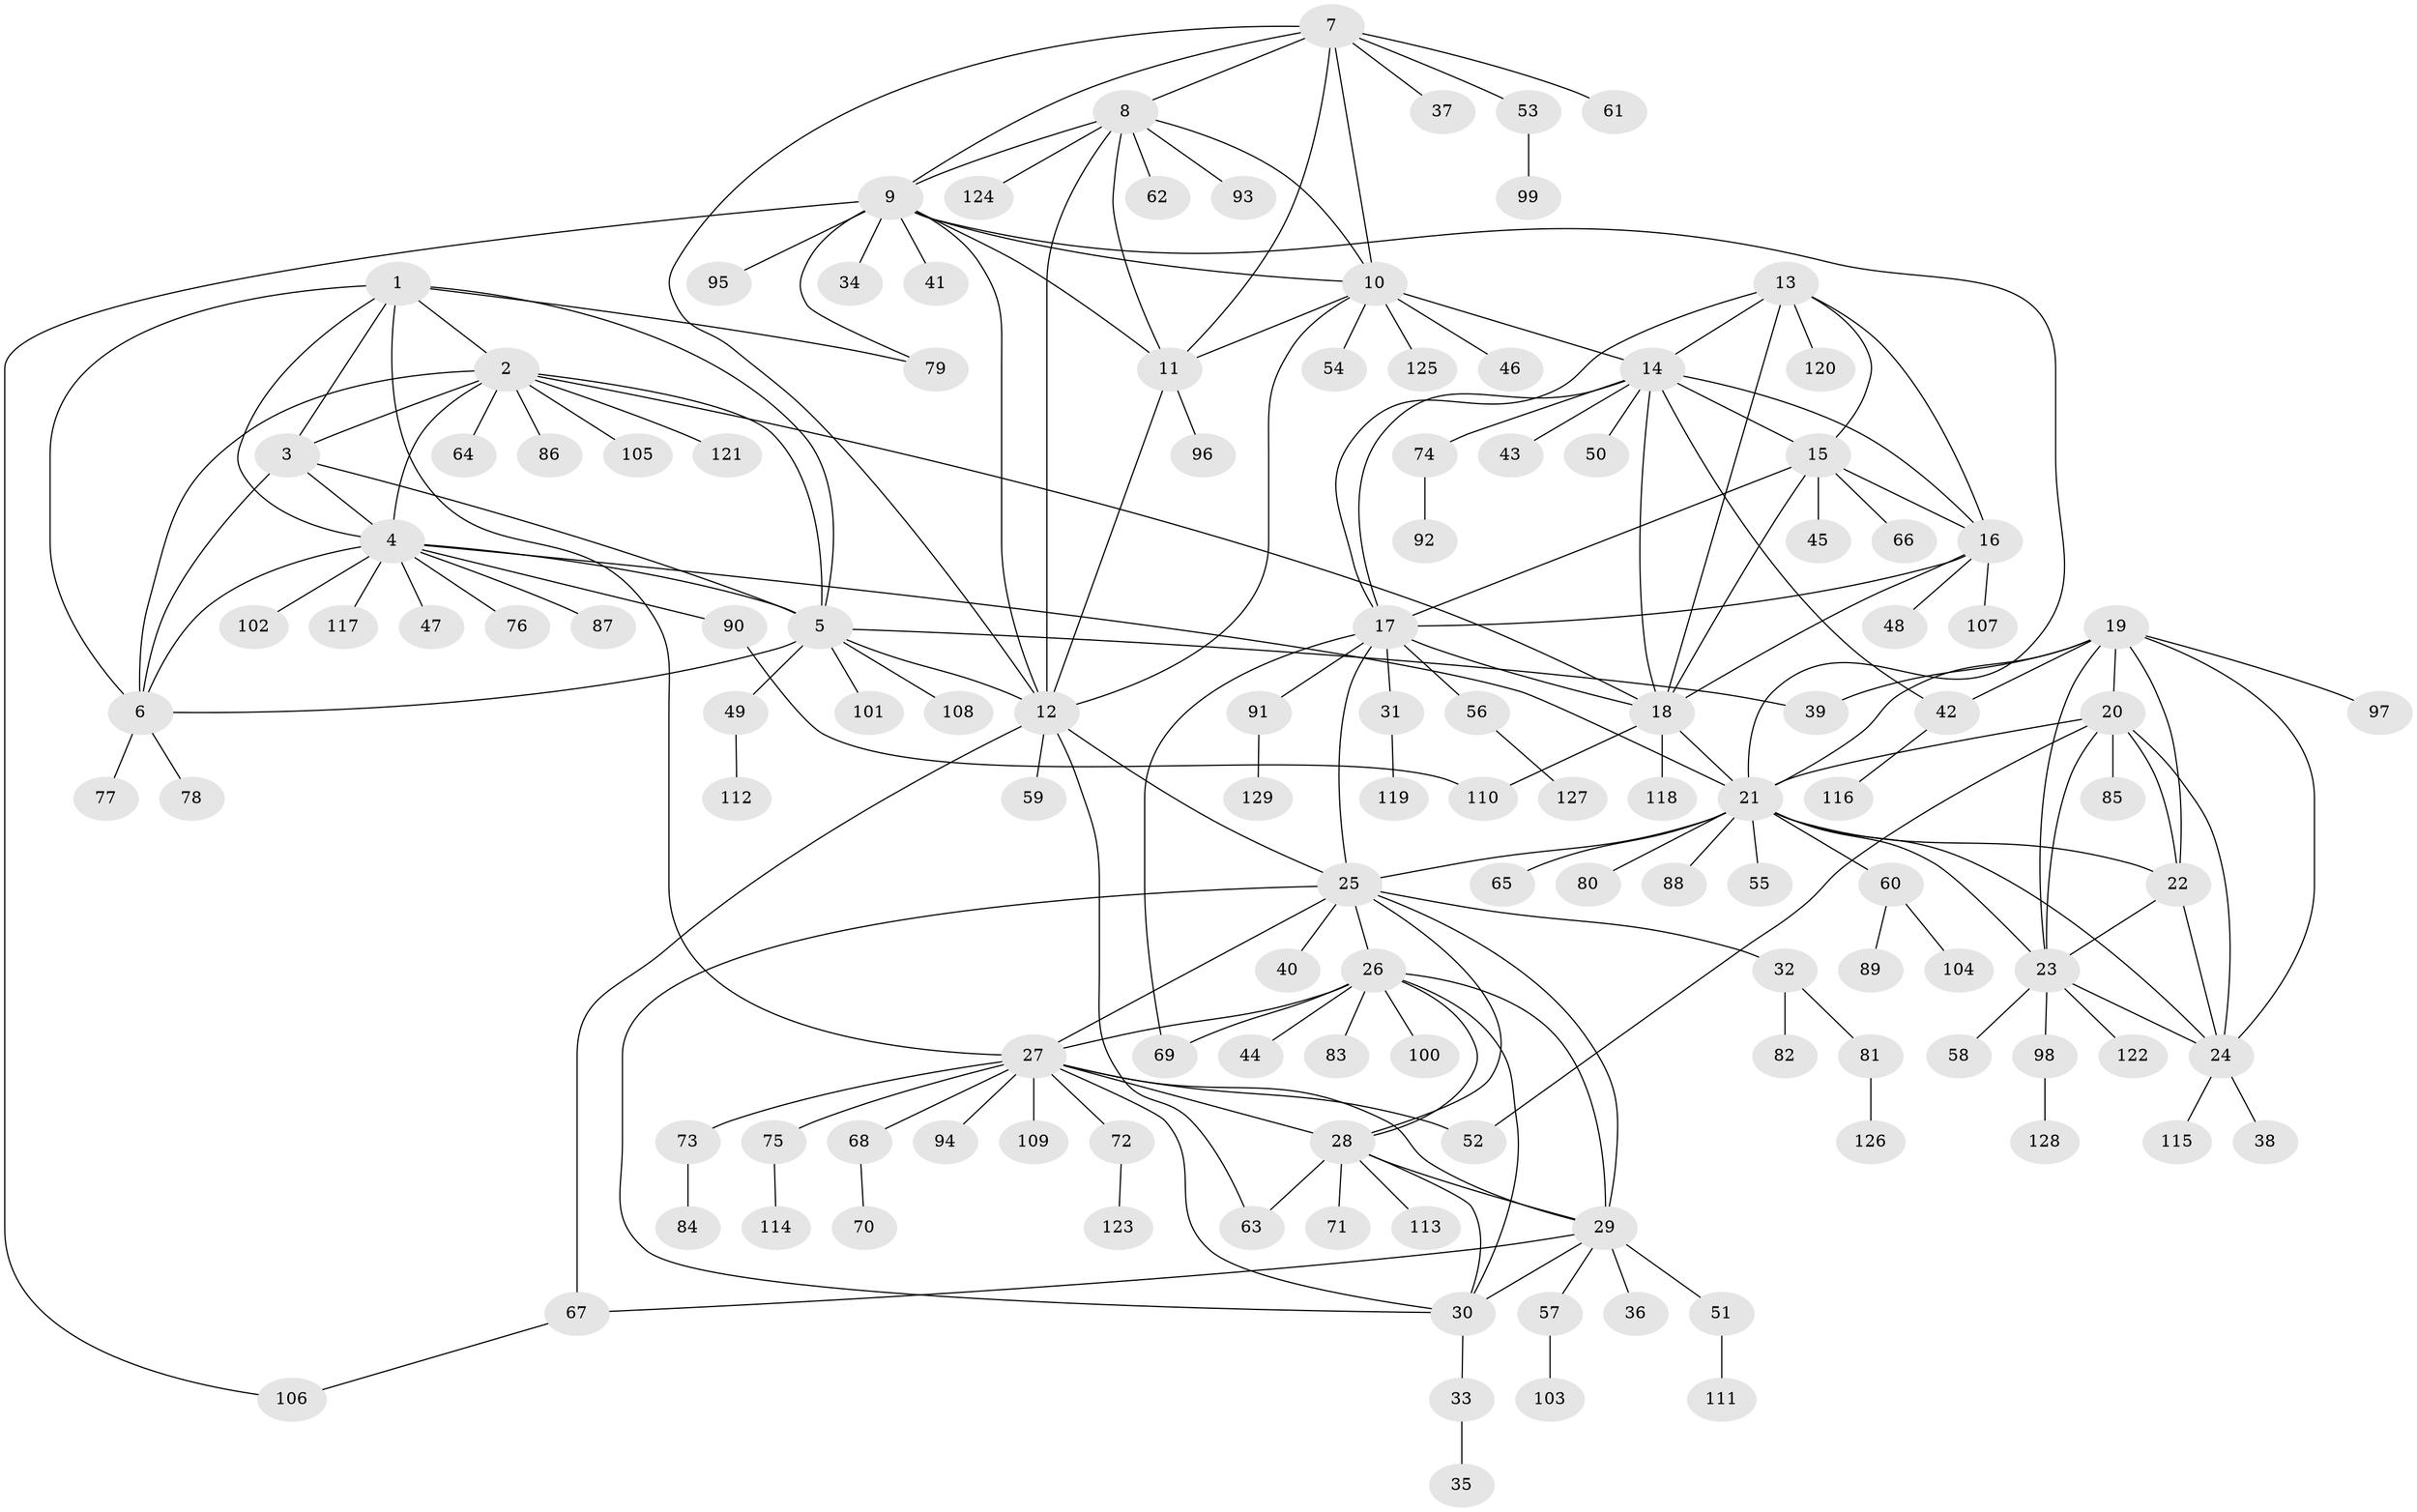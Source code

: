 // coarse degree distribution, {4: 0.10526315789473684, 5: 0.02631578947368421, 1: 0.7631578947368421, 14: 0.02631578947368421, 6: 0.02631578947368421, 7: 0.05263157894736842}
// Generated by graph-tools (version 1.1) at 2025/59/03/04/25 21:59:12]
// undirected, 129 vertices, 193 edges
graph export_dot {
graph [start="1"]
  node [color=gray90,style=filled];
  1;
  2;
  3;
  4;
  5;
  6;
  7;
  8;
  9;
  10;
  11;
  12;
  13;
  14;
  15;
  16;
  17;
  18;
  19;
  20;
  21;
  22;
  23;
  24;
  25;
  26;
  27;
  28;
  29;
  30;
  31;
  32;
  33;
  34;
  35;
  36;
  37;
  38;
  39;
  40;
  41;
  42;
  43;
  44;
  45;
  46;
  47;
  48;
  49;
  50;
  51;
  52;
  53;
  54;
  55;
  56;
  57;
  58;
  59;
  60;
  61;
  62;
  63;
  64;
  65;
  66;
  67;
  68;
  69;
  70;
  71;
  72;
  73;
  74;
  75;
  76;
  77;
  78;
  79;
  80;
  81;
  82;
  83;
  84;
  85;
  86;
  87;
  88;
  89;
  90;
  91;
  92;
  93;
  94;
  95;
  96;
  97;
  98;
  99;
  100;
  101;
  102;
  103;
  104;
  105;
  106;
  107;
  108;
  109;
  110;
  111;
  112;
  113;
  114;
  115;
  116;
  117;
  118;
  119;
  120;
  121;
  122;
  123;
  124;
  125;
  126;
  127;
  128;
  129;
  1 -- 2;
  1 -- 3;
  1 -- 4;
  1 -- 5;
  1 -- 6;
  1 -- 27;
  1 -- 79;
  2 -- 3;
  2 -- 4;
  2 -- 5;
  2 -- 6;
  2 -- 18;
  2 -- 64;
  2 -- 86;
  2 -- 105;
  2 -- 121;
  3 -- 4;
  3 -- 5;
  3 -- 6;
  4 -- 5;
  4 -- 6;
  4 -- 21;
  4 -- 47;
  4 -- 76;
  4 -- 87;
  4 -- 90;
  4 -- 102;
  4 -- 117;
  5 -- 6;
  5 -- 12;
  5 -- 39;
  5 -- 49;
  5 -- 101;
  5 -- 108;
  6 -- 77;
  6 -- 78;
  7 -- 8;
  7 -- 9;
  7 -- 10;
  7 -- 11;
  7 -- 12;
  7 -- 37;
  7 -- 53;
  7 -- 61;
  8 -- 9;
  8 -- 10;
  8 -- 11;
  8 -- 12;
  8 -- 62;
  8 -- 93;
  8 -- 124;
  9 -- 10;
  9 -- 11;
  9 -- 12;
  9 -- 21;
  9 -- 34;
  9 -- 41;
  9 -- 79;
  9 -- 95;
  9 -- 106;
  10 -- 11;
  10 -- 12;
  10 -- 14;
  10 -- 46;
  10 -- 54;
  10 -- 125;
  11 -- 12;
  11 -- 96;
  12 -- 25;
  12 -- 59;
  12 -- 63;
  12 -- 67;
  13 -- 14;
  13 -- 15;
  13 -- 16;
  13 -- 17;
  13 -- 18;
  13 -- 120;
  14 -- 15;
  14 -- 16;
  14 -- 17;
  14 -- 18;
  14 -- 42;
  14 -- 43;
  14 -- 50;
  14 -- 74;
  15 -- 16;
  15 -- 17;
  15 -- 18;
  15 -- 45;
  15 -- 66;
  16 -- 17;
  16 -- 18;
  16 -- 48;
  16 -- 107;
  17 -- 18;
  17 -- 25;
  17 -- 31;
  17 -- 56;
  17 -- 69;
  17 -- 91;
  18 -- 21;
  18 -- 110;
  18 -- 118;
  19 -- 20;
  19 -- 21;
  19 -- 22;
  19 -- 23;
  19 -- 24;
  19 -- 39;
  19 -- 42;
  19 -- 97;
  20 -- 21;
  20 -- 22;
  20 -- 23;
  20 -- 24;
  20 -- 52;
  20 -- 85;
  21 -- 22;
  21 -- 23;
  21 -- 24;
  21 -- 25;
  21 -- 55;
  21 -- 60;
  21 -- 65;
  21 -- 80;
  21 -- 88;
  22 -- 23;
  22 -- 24;
  23 -- 24;
  23 -- 58;
  23 -- 98;
  23 -- 122;
  24 -- 38;
  24 -- 115;
  25 -- 26;
  25 -- 27;
  25 -- 28;
  25 -- 29;
  25 -- 30;
  25 -- 32;
  25 -- 40;
  26 -- 27;
  26 -- 28;
  26 -- 29;
  26 -- 30;
  26 -- 44;
  26 -- 69;
  26 -- 83;
  26 -- 100;
  27 -- 28;
  27 -- 29;
  27 -- 30;
  27 -- 52;
  27 -- 68;
  27 -- 72;
  27 -- 73;
  27 -- 75;
  27 -- 94;
  27 -- 109;
  28 -- 29;
  28 -- 30;
  28 -- 63;
  28 -- 71;
  28 -- 113;
  29 -- 30;
  29 -- 36;
  29 -- 51;
  29 -- 57;
  29 -- 67;
  30 -- 33;
  31 -- 119;
  32 -- 81;
  32 -- 82;
  33 -- 35;
  42 -- 116;
  49 -- 112;
  51 -- 111;
  53 -- 99;
  56 -- 127;
  57 -- 103;
  60 -- 89;
  60 -- 104;
  67 -- 106;
  68 -- 70;
  72 -- 123;
  73 -- 84;
  74 -- 92;
  75 -- 114;
  81 -- 126;
  90 -- 110;
  91 -- 129;
  98 -- 128;
}
